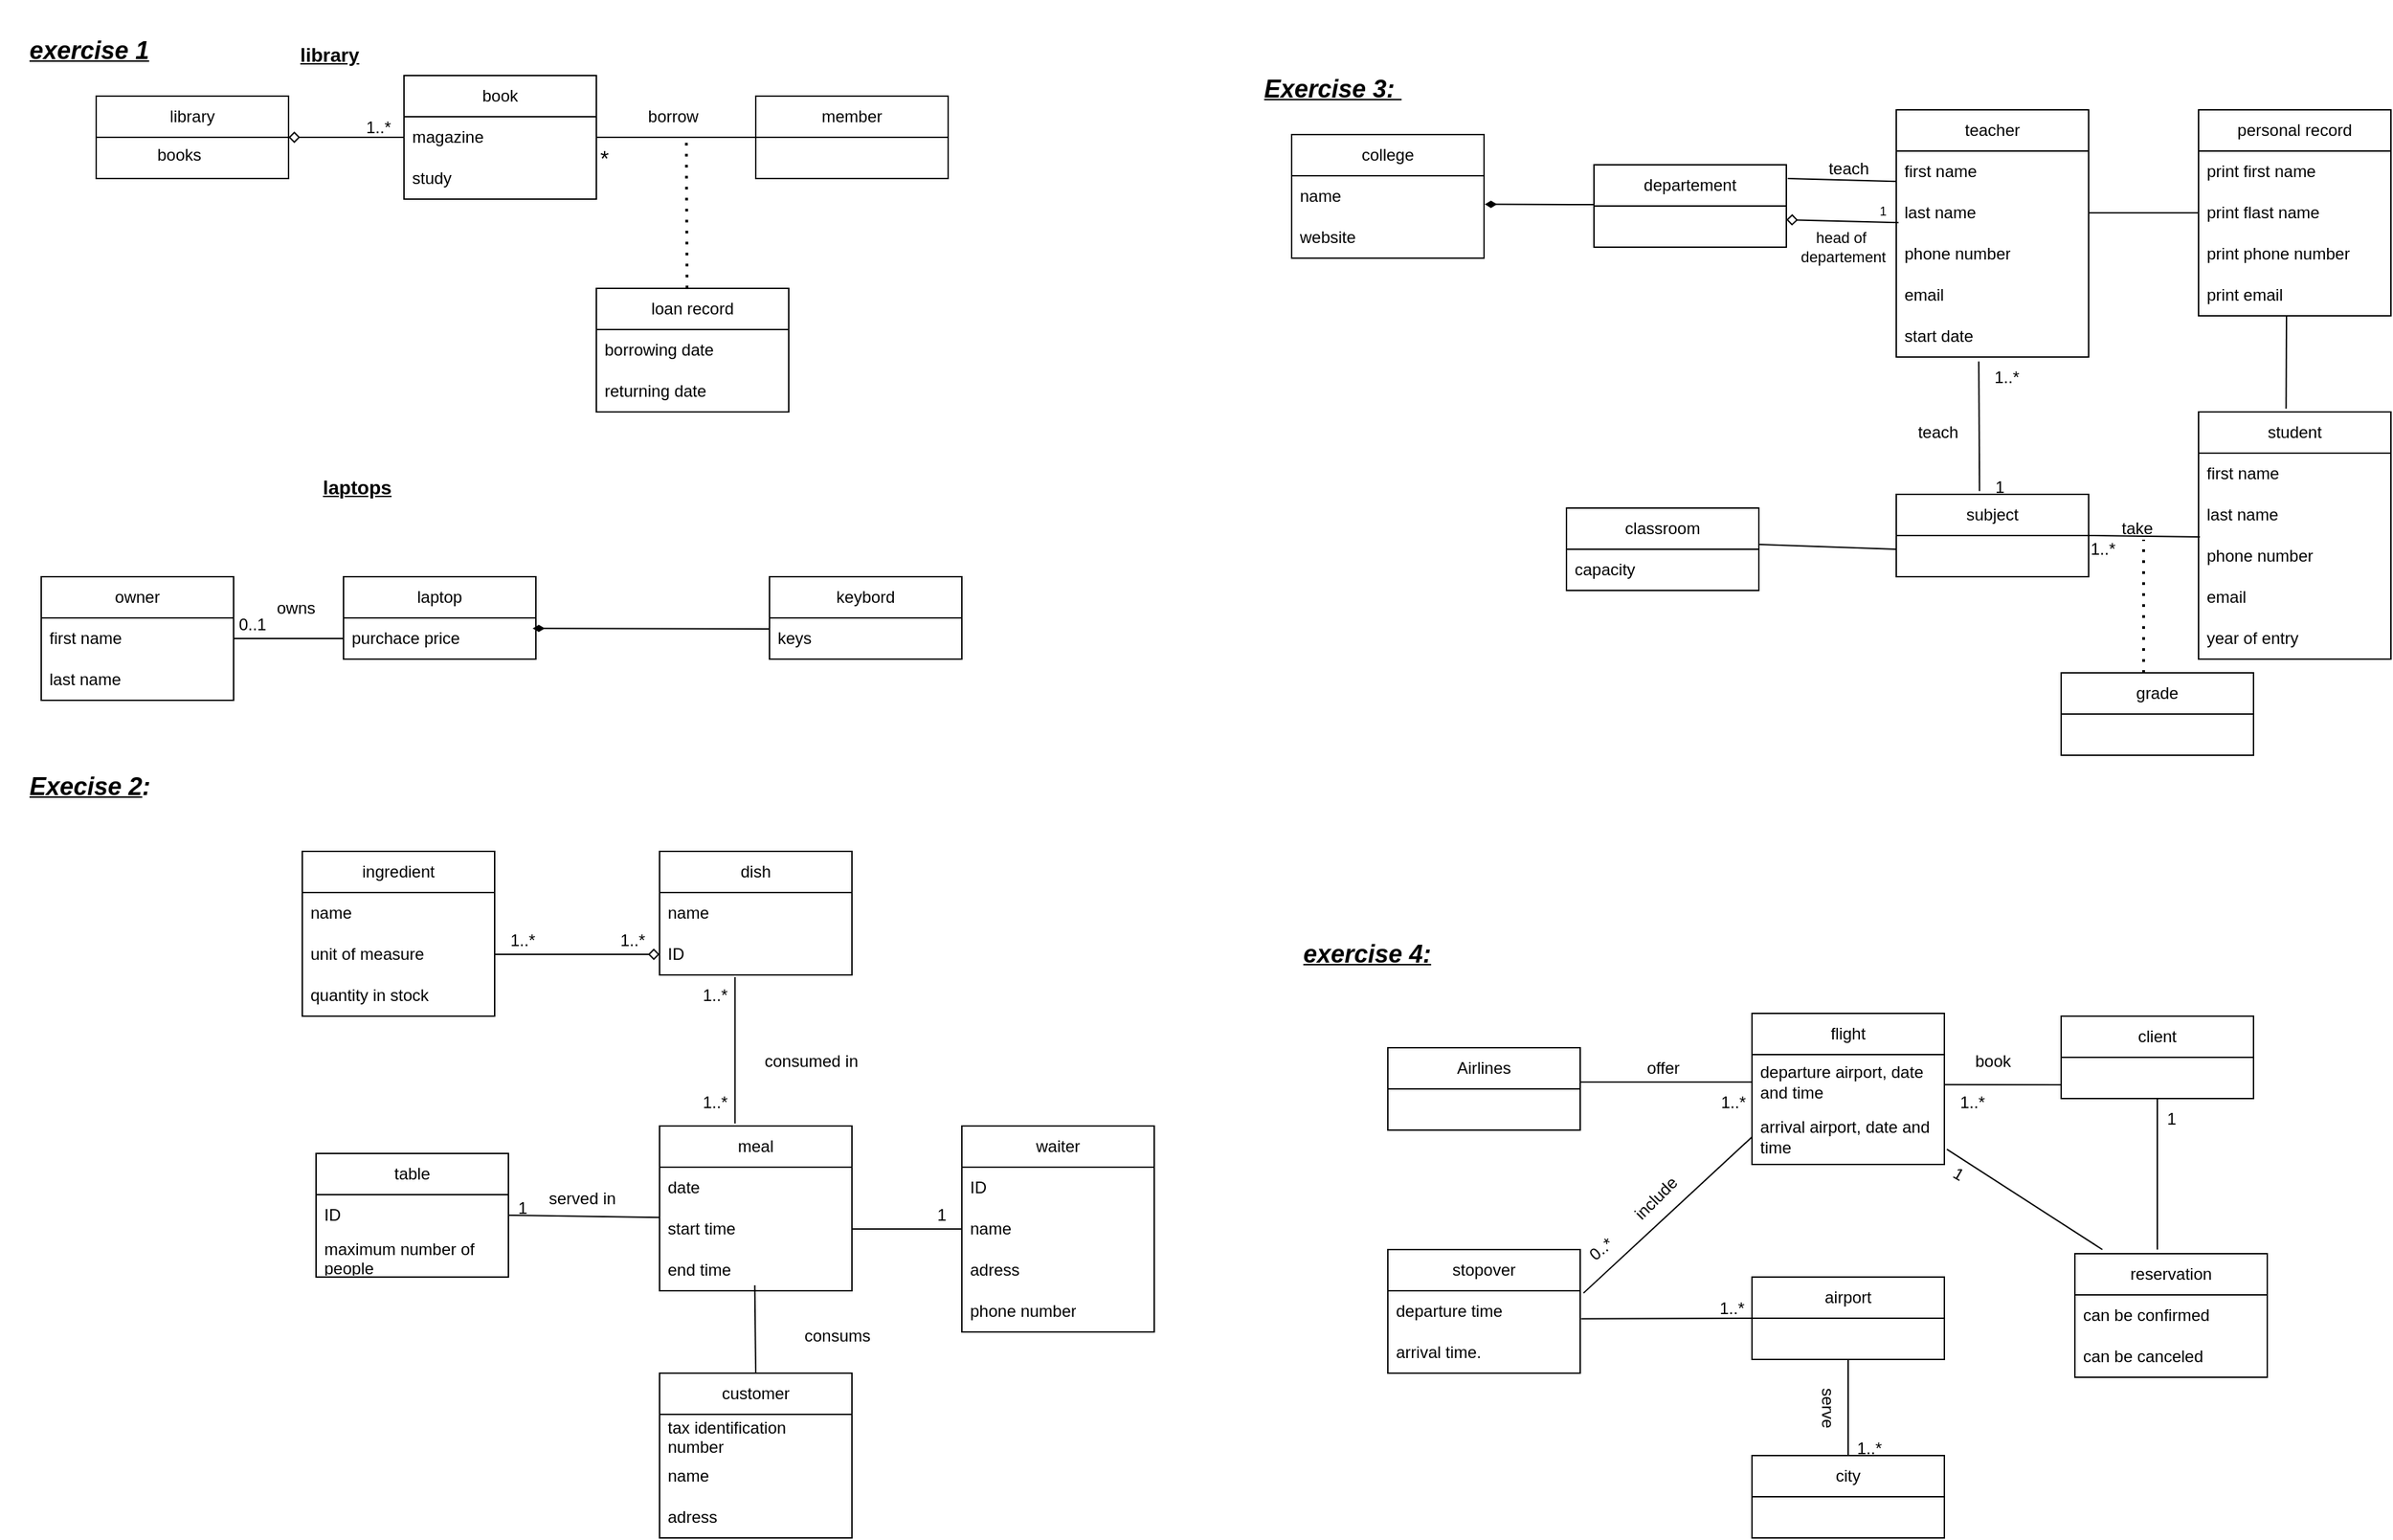 <mxfile version="28.1.2">
  <diagram name="Page-1" id="xf4Xl27W-g-GOYY_3urP">
    <mxGraphModel dx="3087" dy="2459" grid="1" gridSize="10" guides="1" tooltips="1" connect="1" arrows="1" fold="1" page="1" pageScale="1" pageWidth="827" pageHeight="1169" math="0" shadow="0">
      <root>
        <mxCell id="0" />
        <mxCell id="1" parent="0" />
        <mxCell id="_rVcD1gw7nrnVvytm9UZ-27" value="book" style="swimlane;fontStyle=0;childLayout=stackLayout;horizontal=1;startSize=30;horizontalStack=0;resizeParent=1;resizeParentMax=0;resizeLast=0;collapsible=1;marginBottom=0;whiteSpace=wrap;html=1;" vertex="1" parent="1">
          <mxGeometry x="274" y="35" width="140" height="90" as="geometry" />
        </mxCell>
        <mxCell id="_rVcD1gw7nrnVvytm9UZ-29" value="magazine&amp;nbsp;" style="text;strokeColor=none;fillColor=none;align=left;verticalAlign=middle;spacingLeft=4;spacingRight=4;overflow=hidden;points=[[0,0.5],[1,0.5]];portConstraint=eastwest;rotatable=0;whiteSpace=wrap;html=1;" vertex="1" parent="_rVcD1gw7nrnVvytm9UZ-27">
          <mxGeometry y="30" width="140" height="30" as="geometry" />
        </mxCell>
        <mxCell id="_rVcD1gw7nrnVvytm9UZ-30" value="study&amp;nbsp;" style="text;strokeColor=none;fillColor=none;align=left;verticalAlign=middle;spacingLeft=4;spacingRight=4;overflow=hidden;points=[[0,0.5],[1,0.5]];portConstraint=eastwest;rotatable=0;whiteSpace=wrap;html=1;" vertex="1" parent="_rVcD1gw7nrnVvytm9UZ-27">
          <mxGeometry y="60" width="140" height="30" as="geometry" />
        </mxCell>
        <mxCell id="_rVcD1gw7nrnVvytm9UZ-31" value="library" style="swimlane;fontStyle=0;childLayout=stackLayout;horizontal=1;startSize=30;horizontalStack=0;resizeParent=1;resizeParentMax=0;resizeLast=0;collapsible=1;marginBottom=0;whiteSpace=wrap;html=1;" vertex="1" parent="1">
          <mxGeometry x="50" y="50" width="140" height="60" as="geometry" />
        </mxCell>
        <mxCell id="_rVcD1gw7nrnVvytm9UZ-35" value="" style="endArrow=diamond;html=1;rounded=0;endFill=0;exitX=0;exitY=0.5;exitDx=0;exitDy=0;entryX=1;entryY=0.5;entryDx=0;entryDy=0;" edge="1" parent="1" source="_rVcD1gw7nrnVvytm9UZ-29" target="_rVcD1gw7nrnVvytm9UZ-31">
          <mxGeometry width="50" height="50" relative="1" as="geometry">
            <mxPoint x="190" y="280" as="sourcePoint" />
            <mxPoint x="240" y="230" as="targetPoint" />
          </mxGeometry>
        </mxCell>
        <mxCell id="_rVcD1gw7nrnVvytm9UZ-36" value="member" style="swimlane;fontStyle=0;childLayout=stackLayout;horizontal=1;startSize=30;horizontalStack=0;resizeParent=1;resizeParentMax=0;resizeLast=0;collapsible=1;marginBottom=0;whiteSpace=wrap;html=1;" vertex="1" parent="1">
          <mxGeometry x="530" y="50" width="140" height="60" as="geometry" />
        </mxCell>
        <mxCell id="_rVcD1gw7nrnVvytm9UZ-40" value="" style="endArrow=none;html=1;rounded=0;exitX=1;exitY=0.5;exitDx=0;exitDy=0;entryX=0;entryY=0.5;entryDx=0;entryDy=0;" edge="1" parent="1" source="_rVcD1gw7nrnVvytm9UZ-29" target="_rVcD1gw7nrnVvytm9UZ-36">
          <mxGeometry width="50" height="50" relative="1" as="geometry">
            <mxPoint x="540" y="280" as="sourcePoint" />
            <mxPoint x="590" y="230" as="targetPoint" />
          </mxGeometry>
        </mxCell>
        <mxCell id="_rVcD1gw7nrnVvytm9UZ-41" value="&lt;font style=&quot;font-size: 16px;&quot;&gt;*&lt;/font&gt;" style="text;html=1;align=center;verticalAlign=middle;whiteSpace=wrap;rounded=0;" vertex="1" parent="1">
          <mxGeometry x="390" y="80" width="60" height="30" as="geometry" />
        </mxCell>
        <mxCell id="_rVcD1gw7nrnVvytm9UZ-45" value="borrow" style="text;html=1;align=center;verticalAlign=middle;whiteSpace=wrap;rounded=0;" vertex="1" parent="1">
          <mxGeometry x="440" y="50" width="60" height="30" as="geometry" />
        </mxCell>
        <mxCell id="_rVcD1gw7nrnVvytm9UZ-46" value="books" style="text;html=1;align=center;verticalAlign=middle;resizable=0;points=[];autosize=1;strokeColor=none;fillColor=none;" vertex="1" parent="1">
          <mxGeometry x="80" y="78" width="60" height="30" as="geometry" />
        </mxCell>
        <mxCell id="_rVcD1gw7nrnVvytm9UZ-47" value="" style="endArrow=none;dashed=1;html=1;dashPattern=1 3;strokeWidth=2;rounded=0;entryX=0.658;entryY=0.981;entryDx=0;entryDy=0;entryPerimeter=0;" edge="1" parent="1" target="_rVcD1gw7nrnVvytm9UZ-45">
          <mxGeometry width="50" height="50" relative="1" as="geometry">
            <mxPoint x="480" y="190" as="sourcePoint" />
            <mxPoint x="480" y="90" as="targetPoint" />
          </mxGeometry>
        </mxCell>
        <mxCell id="_rVcD1gw7nrnVvytm9UZ-56" value="loan record" style="swimlane;fontStyle=0;childLayout=stackLayout;horizontal=1;startSize=30;horizontalStack=0;resizeParent=1;resizeParentMax=0;resizeLast=0;collapsible=1;marginBottom=0;whiteSpace=wrap;html=1;" vertex="1" parent="1">
          <mxGeometry x="414" y="190" width="140" height="90" as="geometry" />
        </mxCell>
        <mxCell id="_rVcD1gw7nrnVvytm9UZ-57" value="borrowing date" style="text;strokeColor=none;fillColor=none;align=left;verticalAlign=middle;spacingLeft=4;spacingRight=4;overflow=hidden;points=[[0,0.5],[1,0.5]];portConstraint=eastwest;rotatable=0;whiteSpace=wrap;html=1;" vertex="1" parent="_rVcD1gw7nrnVvytm9UZ-56">
          <mxGeometry y="30" width="140" height="30" as="geometry" />
        </mxCell>
        <mxCell id="_rVcD1gw7nrnVvytm9UZ-58" value="returning date" style="text;strokeColor=none;fillColor=none;align=left;verticalAlign=middle;spacingLeft=4;spacingRight=4;overflow=hidden;points=[[0,0.5],[1,0.5]];portConstraint=eastwest;rotatable=0;whiteSpace=wrap;html=1;" vertex="1" parent="_rVcD1gw7nrnVvytm9UZ-56">
          <mxGeometry y="60" width="140" height="30" as="geometry" />
        </mxCell>
        <mxCell id="_rVcD1gw7nrnVvytm9UZ-60" value="&lt;h1&gt;&lt;font style=&quot;font-size: 18px;&quot;&gt;&lt;u style=&quot;&quot;&gt;&lt;i style=&quot;&quot;&gt;exercise 1&lt;/i&gt;&lt;/u&gt;&lt;/font&gt;&lt;/h1&gt;" style="text;html=1;align=center;verticalAlign=middle;whiteSpace=wrap;rounded=0;" vertex="1" parent="1">
          <mxGeometry x="-20" y="-20" width="130" height="70" as="geometry" />
        </mxCell>
        <mxCell id="_rVcD1gw7nrnVvytm9UZ-61" value="&lt;h3&gt;&lt;u&gt;library&lt;/u&gt;&lt;/h3&gt;" style="text;html=1;align=center;verticalAlign=middle;whiteSpace=wrap;rounded=0;" vertex="1" parent="1">
          <mxGeometry x="190" y="5" width="60" height="30" as="geometry" />
        </mxCell>
        <mxCell id="_rVcD1gw7nrnVvytm9UZ-62" value="&lt;h3&gt;&lt;u&gt;laptops&lt;/u&gt;&lt;/h3&gt;" style="text;html=1;align=center;verticalAlign=middle;whiteSpace=wrap;rounded=0;" vertex="1" parent="1">
          <mxGeometry x="210" y="320" width="60" height="30" as="geometry" />
        </mxCell>
        <mxCell id="_rVcD1gw7nrnVvytm9UZ-63" value="laptop" style="swimlane;fontStyle=0;childLayout=stackLayout;horizontal=1;startSize=30;horizontalStack=0;resizeParent=1;resizeParentMax=0;resizeLast=0;collapsible=1;marginBottom=0;whiteSpace=wrap;html=1;" vertex="1" parent="1">
          <mxGeometry x="230" y="400" width="140" height="60" as="geometry" />
        </mxCell>
        <mxCell id="_rVcD1gw7nrnVvytm9UZ-64" value="purchace price" style="text;strokeColor=none;fillColor=none;align=left;verticalAlign=middle;spacingLeft=4;spacingRight=4;overflow=hidden;points=[[0,0.5],[1,0.5]];portConstraint=eastwest;rotatable=0;whiteSpace=wrap;html=1;" vertex="1" parent="_rVcD1gw7nrnVvytm9UZ-63">
          <mxGeometry y="30" width="140" height="30" as="geometry" />
        </mxCell>
        <mxCell id="_rVcD1gw7nrnVvytm9UZ-68" value="keybord" style="swimlane;fontStyle=0;childLayout=stackLayout;horizontal=1;startSize=30;horizontalStack=0;resizeParent=1;resizeParentMax=0;resizeLast=0;collapsible=1;marginBottom=0;whiteSpace=wrap;html=1;" vertex="1" parent="1">
          <mxGeometry x="540" y="400" width="140" height="60" as="geometry" />
        </mxCell>
        <mxCell id="_rVcD1gw7nrnVvytm9UZ-71" value="keys" style="text;strokeColor=none;fillColor=none;align=left;verticalAlign=middle;spacingLeft=4;spacingRight=4;overflow=hidden;points=[[0,0.5],[1,0.5]];portConstraint=eastwest;rotatable=0;whiteSpace=wrap;html=1;" vertex="1" parent="_rVcD1gw7nrnVvytm9UZ-68">
          <mxGeometry y="30" width="140" height="30" as="geometry" />
        </mxCell>
        <mxCell id="_rVcD1gw7nrnVvytm9UZ-72" value="" style="endArrow=diamondThin;html=1;rounded=0;entryX=0.983;entryY=0.254;entryDx=0;entryDy=0;entryPerimeter=0;endFill=1;" edge="1" parent="1" target="_rVcD1gw7nrnVvytm9UZ-64">
          <mxGeometry width="50" height="50" relative="1" as="geometry">
            <mxPoint x="540" y="438" as="sourcePoint" />
            <mxPoint x="260" y="240" as="targetPoint" />
          </mxGeometry>
        </mxCell>
        <mxCell id="_rVcD1gw7nrnVvytm9UZ-73" value="owner" style="swimlane;fontStyle=0;childLayout=stackLayout;horizontal=1;startSize=30;horizontalStack=0;resizeParent=1;resizeParentMax=0;resizeLast=0;collapsible=1;marginBottom=0;whiteSpace=wrap;html=1;" vertex="1" parent="1">
          <mxGeometry x="10" y="400" width="140" height="90" as="geometry" />
        </mxCell>
        <mxCell id="_rVcD1gw7nrnVvytm9UZ-74" value="first name" style="text;strokeColor=none;fillColor=none;align=left;verticalAlign=middle;spacingLeft=4;spacingRight=4;overflow=hidden;points=[[0,0.5],[1,0.5]];portConstraint=eastwest;rotatable=0;whiteSpace=wrap;html=1;" vertex="1" parent="_rVcD1gw7nrnVvytm9UZ-73">
          <mxGeometry y="30" width="140" height="30" as="geometry" />
        </mxCell>
        <mxCell id="_rVcD1gw7nrnVvytm9UZ-76" value="last name" style="text;strokeColor=none;fillColor=none;align=left;verticalAlign=middle;spacingLeft=4;spacingRight=4;overflow=hidden;points=[[0,0.5],[1,0.5]];portConstraint=eastwest;rotatable=0;whiteSpace=wrap;html=1;" vertex="1" parent="_rVcD1gw7nrnVvytm9UZ-73">
          <mxGeometry y="60" width="140" height="30" as="geometry" />
        </mxCell>
        <mxCell id="_rVcD1gw7nrnVvytm9UZ-77" value="" style="endArrow=none;html=1;rounded=0;exitX=1;exitY=0.5;exitDx=0;exitDy=0;" edge="1" parent="1" source="_rVcD1gw7nrnVvytm9UZ-74" target="_rVcD1gw7nrnVvytm9UZ-64">
          <mxGeometry width="50" height="50" relative="1" as="geometry">
            <mxPoint x="170" y="490" as="sourcePoint" />
            <mxPoint x="220" y="440" as="targetPoint" />
          </mxGeometry>
        </mxCell>
        <mxCell id="_rVcD1gw7nrnVvytm9UZ-78" value="owns" style="text;html=1;align=center;verticalAlign=middle;resizable=0;points=[];autosize=1;strokeColor=none;fillColor=none;" vertex="1" parent="1">
          <mxGeometry x="170" y="408" width="50" height="30" as="geometry" />
        </mxCell>
        <mxCell id="_rVcD1gw7nrnVvytm9UZ-79" value="&amp;nbsp; 0..1" style="text;html=1;align=center;verticalAlign=middle;resizable=0;points=[];autosize=1;strokeColor=none;fillColor=none;" vertex="1" parent="1">
          <mxGeometry x="135" y="420" width="50" height="30" as="geometry" />
        </mxCell>
        <mxCell id="_rVcD1gw7nrnVvytm9UZ-81" value="&lt;h2&gt;&lt;i&gt;&lt;u&gt;Execise 2&lt;/u&gt;:&lt;/i&gt;&lt;/h2&gt;" style="text;html=1;align=center;verticalAlign=middle;resizable=0;points=[];autosize=1;strokeColor=none;fillColor=none;" vertex="1" parent="1">
          <mxGeometry x="-10" y="523" width="110" height="60" as="geometry" />
        </mxCell>
        <mxCell id="_rVcD1gw7nrnVvytm9UZ-82" value="ingredient" style="swimlane;fontStyle=0;childLayout=stackLayout;horizontal=1;startSize=30;horizontalStack=0;resizeParent=1;resizeParentMax=0;resizeLast=0;collapsible=1;marginBottom=0;whiteSpace=wrap;html=1;" vertex="1" parent="1">
          <mxGeometry x="200" y="600" width="140" height="120" as="geometry" />
        </mxCell>
        <mxCell id="_rVcD1gw7nrnVvytm9UZ-83" value="name" style="text;strokeColor=none;fillColor=none;align=left;verticalAlign=middle;spacingLeft=4;spacingRight=4;overflow=hidden;points=[[0,0.5],[1,0.5]];portConstraint=eastwest;rotatable=0;whiteSpace=wrap;html=1;" vertex="1" parent="_rVcD1gw7nrnVvytm9UZ-82">
          <mxGeometry y="30" width="140" height="30" as="geometry" />
        </mxCell>
        <mxCell id="_rVcD1gw7nrnVvytm9UZ-84" value="unit of measure" style="text;strokeColor=none;fillColor=none;align=left;verticalAlign=middle;spacingLeft=4;spacingRight=4;overflow=hidden;points=[[0,0.5],[1,0.5]];portConstraint=eastwest;rotatable=0;whiteSpace=wrap;html=1;" vertex="1" parent="_rVcD1gw7nrnVvytm9UZ-82">
          <mxGeometry y="60" width="140" height="30" as="geometry" />
        </mxCell>
        <mxCell id="_rVcD1gw7nrnVvytm9UZ-85" value="quantity in stock" style="text;strokeColor=none;fillColor=none;align=left;verticalAlign=middle;spacingLeft=4;spacingRight=4;overflow=hidden;points=[[0,0.5],[1,0.5]];portConstraint=eastwest;rotatable=0;whiteSpace=wrap;html=1;" vertex="1" parent="_rVcD1gw7nrnVvytm9UZ-82">
          <mxGeometry y="90" width="140" height="30" as="geometry" />
        </mxCell>
        <mxCell id="_rVcD1gw7nrnVvytm9UZ-86" value="dish" style="swimlane;fontStyle=0;childLayout=stackLayout;horizontal=1;startSize=30;horizontalStack=0;resizeParent=1;resizeParentMax=0;resizeLast=0;collapsible=1;marginBottom=0;whiteSpace=wrap;html=1;" vertex="1" parent="1">
          <mxGeometry x="460" y="600" width="140" height="90" as="geometry" />
        </mxCell>
        <mxCell id="_rVcD1gw7nrnVvytm9UZ-87" value="name" style="text;strokeColor=none;fillColor=none;align=left;verticalAlign=middle;spacingLeft=4;spacingRight=4;overflow=hidden;points=[[0,0.5],[1,0.5]];portConstraint=eastwest;rotatable=0;whiteSpace=wrap;html=1;" vertex="1" parent="_rVcD1gw7nrnVvytm9UZ-86">
          <mxGeometry y="30" width="140" height="30" as="geometry" />
        </mxCell>
        <mxCell id="_rVcD1gw7nrnVvytm9UZ-88" value="ID" style="text;strokeColor=none;fillColor=none;align=left;verticalAlign=middle;spacingLeft=4;spacingRight=4;overflow=hidden;points=[[0,0.5],[1,0.5]];portConstraint=eastwest;rotatable=0;whiteSpace=wrap;html=1;" vertex="1" parent="_rVcD1gw7nrnVvytm9UZ-86">
          <mxGeometry y="60" width="140" height="30" as="geometry" />
        </mxCell>
        <mxCell id="_rVcD1gw7nrnVvytm9UZ-91" value="" style="endArrow=diamond;html=1;rounded=0;exitX=1;exitY=0.5;exitDx=0;exitDy=0;entryX=0;entryY=0.5;entryDx=0;entryDy=0;endFill=0;" edge="1" parent="1" source="_rVcD1gw7nrnVvytm9UZ-84" target="_rVcD1gw7nrnVvytm9UZ-88">
          <mxGeometry width="50" height="50" relative="1" as="geometry">
            <mxPoint x="460" y="760" as="sourcePoint" />
            <mxPoint x="510" y="710" as="targetPoint" />
          </mxGeometry>
        </mxCell>
        <mxCell id="_rVcD1gw7nrnVvytm9UZ-93" value="1..*" style="text;html=1;align=center;verticalAlign=middle;resizable=0;points=[];autosize=1;strokeColor=none;fillColor=none;" vertex="1" parent="1">
          <mxGeometry x="340" y="650" width="40" height="30" as="geometry" />
        </mxCell>
        <mxCell id="_rVcD1gw7nrnVvytm9UZ-94" value="1..*" style="text;html=1;align=center;verticalAlign=middle;resizable=0;points=[];autosize=1;strokeColor=none;fillColor=none;" vertex="1" parent="1">
          <mxGeometry x="420" y="650" width="40" height="30" as="geometry" />
        </mxCell>
        <mxCell id="_rVcD1gw7nrnVvytm9UZ-98" value="table" style="swimlane;fontStyle=0;childLayout=stackLayout;horizontal=1;startSize=30;horizontalStack=0;resizeParent=1;resizeParentMax=0;resizeLast=0;collapsible=1;marginBottom=0;whiteSpace=wrap;html=1;" vertex="1" parent="1">
          <mxGeometry x="210" y="820" width="140" height="90" as="geometry" />
        </mxCell>
        <mxCell id="_rVcD1gw7nrnVvytm9UZ-99" value="ID" style="text;strokeColor=none;fillColor=none;align=left;verticalAlign=middle;spacingLeft=4;spacingRight=4;overflow=hidden;points=[[0,0.5],[1,0.5]];portConstraint=eastwest;rotatable=0;whiteSpace=wrap;html=1;" vertex="1" parent="_rVcD1gw7nrnVvytm9UZ-98">
          <mxGeometry y="30" width="140" height="30" as="geometry" />
        </mxCell>
        <mxCell id="_rVcD1gw7nrnVvytm9UZ-100" value="maximum number of people" style="text;strokeColor=none;fillColor=none;align=left;verticalAlign=middle;spacingLeft=4;spacingRight=4;overflow=hidden;points=[[0,0.5],[1,0.5]];portConstraint=eastwest;rotatable=0;whiteSpace=wrap;html=1;" vertex="1" parent="_rVcD1gw7nrnVvytm9UZ-98">
          <mxGeometry y="60" width="140" height="30" as="geometry" />
        </mxCell>
        <mxCell id="_rVcD1gw7nrnVvytm9UZ-102" value="meal" style="swimlane;fontStyle=0;childLayout=stackLayout;horizontal=1;startSize=30;horizontalStack=0;resizeParent=1;resizeParentMax=0;resizeLast=0;collapsible=1;marginBottom=0;whiteSpace=wrap;html=1;" vertex="1" parent="1">
          <mxGeometry x="460" y="800" width="140" height="120" as="geometry" />
        </mxCell>
        <mxCell id="_rVcD1gw7nrnVvytm9UZ-103" value="date" style="text;strokeColor=none;fillColor=none;align=left;verticalAlign=middle;spacingLeft=4;spacingRight=4;overflow=hidden;points=[[0,0.5],[1,0.5]];portConstraint=eastwest;rotatable=0;whiteSpace=wrap;html=1;" vertex="1" parent="_rVcD1gw7nrnVvytm9UZ-102">
          <mxGeometry y="30" width="140" height="30" as="geometry" />
        </mxCell>
        <mxCell id="_rVcD1gw7nrnVvytm9UZ-104" value="start time" style="text;strokeColor=none;fillColor=none;align=left;verticalAlign=middle;spacingLeft=4;spacingRight=4;overflow=hidden;points=[[0,0.5],[1,0.5]];portConstraint=eastwest;rotatable=0;whiteSpace=wrap;html=1;" vertex="1" parent="_rVcD1gw7nrnVvytm9UZ-102">
          <mxGeometry y="60" width="140" height="30" as="geometry" />
        </mxCell>
        <mxCell id="_rVcD1gw7nrnVvytm9UZ-105" value="end time" style="text;strokeColor=none;fillColor=none;align=left;verticalAlign=middle;spacingLeft=4;spacingRight=4;overflow=hidden;points=[[0,0.5],[1,0.5]];portConstraint=eastwest;rotatable=0;whiteSpace=wrap;html=1;" vertex="1" parent="_rVcD1gw7nrnVvytm9UZ-102">
          <mxGeometry y="90" width="140" height="30" as="geometry" />
        </mxCell>
        <mxCell id="_rVcD1gw7nrnVvytm9UZ-106" value="" style="endArrow=none;html=1;rounded=0;entryX=0.392;entryY=1.052;entryDx=0;entryDy=0;entryPerimeter=0;exitX=0.392;exitY=-0.015;exitDx=0;exitDy=0;exitPerimeter=0;" edge="1" parent="1" source="_rVcD1gw7nrnVvytm9UZ-102" target="_rVcD1gw7nrnVvytm9UZ-88">
          <mxGeometry width="50" height="50" relative="1" as="geometry">
            <mxPoint x="380" y="630" as="sourcePoint" />
            <mxPoint x="430" y="580" as="targetPoint" />
          </mxGeometry>
        </mxCell>
        <mxCell id="_rVcD1gw7nrnVvytm9UZ-107" value="consumed in" style="text;html=1;align=center;verticalAlign=middle;resizable=0;points=[];autosize=1;strokeColor=none;fillColor=none;" vertex="1" parent="1">
          <mxGeometry x="525" y="738" width="90" height="30" as="geometry" />
        </mxCell>
        <mxCell id="_rVcD1gw7nrnVvytm9UZ-108" value="1..*" style="text;html=1;align=center;verticalAlign=middle;resizable=0;points=[];autosize=1;strokeColor=none;fillColor=none;" vertex="1" parent="1">
          <mxGeometry x="480" y="768" width="40" height="30" as="geometry" />
        </mxCell>
        <mxCell id="_rVcD1gw7nrnVvytm9UZ-109" value="1..*" style="text;html=1;align=center;verticalAlign=middle;resizable=0;points=[];autosize=1;strokeColor=none;fillColor=none;" vertex="1" parent="1">
          <mxGeometry x="480" y="690" width="40" height="30" as="geometry" />
        </mxCell>
        <mxCell id="_rVcD1gw7nrnVvytm9UZ-110" value="waiter" style="swimlane;fontStyle=0;childLayout=stackLayout;horizontal=1;startSize=30;horizontalStack=0;resizeParent=1;resizeParentMax=0;resizeLast=0;collapsible=1;marginBottom=0;whiteSpace=wrap;html=1;" vertex="1" parent="1">
          <mxGeometry x="680" y="800" width="140" height="150" as="geometry" />
        </mxCell>
        <mxCell id="_rVcD1gw7nrnVvytm9UZ-111" value="ID" style="text;strokeColor=none;fillColor=none;align=left;verticalAlign=middle;spacingLeft=4;spacingRight=4;overflow=hidden;points=[[0,0.5],[1,0.5]];portConstraint=eastwest;rotatable=0;whiteSpace=wrap;html=1;" vertex="1" parent="_rVcD1gw7nrnVvytm9UZ-110">
          <mxGeometry y="30" width="140" height="30" as="geometry" />
        </mxCell>
        <mxCell id="_rVcD1gw7nrnVvytm9UZ-112" value="name" style="text;strokeColor=none;fillColor=none;align=left;verticalAlign=middle;spacingLeft=4;spacingRight=4;overflow=hidden;points=[[0,0.5],[1,0.5]];portConstraint=eastwest;rotatable=0;whiteSpace=wrap;html=1;" vertex="1" parent="_rVcD1gw7nrnVvytm9UZ-110">
          <mxGeometry y="60" width="140" height="30" as="geometry" />
        </mxCell>
        <mxCell id="_rVcD1gw7nrnVvytm9UZ-113" value="adress" style="text;strokeColor=none;fillColor=none;align=left;verticalAlign=middle;spacingLeft=4;spacingRight=4;overflow=hidden;points=[[0,0.5],[1,0.5]];portConstraint=eastwest;rotatable=0;whiteSpace=wrap;html=1;" vertex="1" parent="_rVcD1gw7nrnVvytm9UZ-110">
          <mxGeometry y="90" width="140" height="30" as="geometry" />
        </mxCell>
        <mxCell id="_rVcD1gw7nrnVvytm9UZ-114" value="phone number" style="text;strokeColor=none;fillColor=none;align=left;verticalAlign=middle;spacingLeft=4;spacingRight=4;overflow=hidden;points=[[0,0.5],[1,0.5]];portConstraint=eastwest;rotatable=0;whiteSpace=wrap;html=1;" vertex="1" parent="_rVcD1gw7nrnVvytm9UZ-110">
          <mxGeometry y="120" width="140" height="30" as="geometry" />
        </mxCell>
        <mxCell id="_rVcD1gw7nrnVvytm9UZ-117" value="" style="endArrow=none;html=1;rounded=0;endFill=0;exitX=0;exitY=0.5;exitDx=0;exitDy=0;entryX=1;entryY=0.5;entryDx=0;entryDy=0;" edge="1" parent="1" source="_rVcD1gw7nrnVvytm9UZ-112" target="_rVcD1gw7nrnVvytm9UZ-104">
          <mxGeometry width="50" height="50" relative="1" as="geometry">
            <mxPoint x="720" y="864.17" as="sourcePoint" />
            <mxPoint x="636" y="864.17" as="targetPoint" />
            <Array as="points" />
          </mxGeometry>
        </mxCell>
        <mxCell id="_rVcD1gw7nrnVvytm9UZ-118" value="customer" style="swimlane;fontStyle=0;childLayout=stackLayout;horizontal=1;startSize=30;horizontalStack=0;resizeParent=1;resizeParentMax=0;resizeLast=0;collapsible=1;marginBottom=0;whiteSpace=wrap;html=1;" vertex="1" parent="1">
          <mxGeometry x="460" y="980" width="140" height="120" as="geometry" />
        </mxCell>
        <mxCell id="_rVcD1gw7nrnVvytm9UZ-119" value="tax identification number" style="text;strokeColor=none;fillColor=none;align=left;verticalAlign=middle;spacingLeft=4;spacingRight=4;overflow=hidden;points=[[0,0.5],[1,0.5]];portConstraint=eastwest;rotatable=0;whiteSpace=wrap;html=1;" vertex="1" parent="_rVcD1gw7nrnVvytm9UZ-118">
          <mxGeometry y="30" width="140" height="30" as="geometry" />
        </mxCell>
        <mxCell id="_rVcD1gw7nrnVvytm9UZ-120" value="name" style="text;strokeColor=none;fillColor=none;align=left;verticalAlign=middle;spacingLeft=4;spacingRight=4;overflow=hidden;points=[[0,0.5],[1,0.5]];portConstraint=eastwest;rotatable=0;whiteSpace=wrap;html=1;" vertex="1" parent="_rVcD1gw7nrnVvytm9UZ-118">
          <mxGeometry y="60" width="140" height="30" as="geometry" />
        </mxCell>
        <mxCell id="_rVcD1gw7nrnVvytm9UZ-121" value="adress" style="text;strokeColor=none;fillColor=none;align=left;verticalAlign=middle;spacingLeft=4;spacingRight=4;overflow=hidden;points=[[0,0.5],[1,0.5]];portConstraint=eastwest;rotatable=0;whiteSpace=wrap;html=1;" vertex="1" parent="_rVcD1gw7nrnVvytm9UZ-118">
          <mxGeometry y="90" width="140" height="30" as="geometry" />
        </mxCell>
        <mxCell id="_rVcD1gw7nrnVvytm9UZ-122" value="" style="endArrow=none;html=1;rounded=0;exitX=0.495;exitY=0.867;exitDx=0;exitDy=0;exitPerimeter=0;entryX=0.5;entryY=0;entryDx=0;entryDy=0;" edge="1" parent="1" source="_rVcD1gw7nrnVvytm9UZ-105" target="_rVcD1gw7nrnVvytm9UZ-118">
          <mxGeometry width="50" height="50" relative="1" as="geometry">
            <mxPoint x="538" y="918" as="sourcePoint" />
            <mxPoint x="540" y="970" as="targetPoint" />
          </mxGeometry>
        </mxCell>
        <mxCell id="_rVcD1gw7nrnVvytm9UZ-123" value="consums" style="text;html=1;align=center;verticalAlign=middle;resizable=0;points=[];autosize=1;strokeColor=none;fillColor=none;" vertex="1" parent="1">
          <mxGeometry x="554" y="938" width="70" height="30" as="geometry" />
        </mxCell>
        <mxCell id="_rVcD1gw7nrnVvytm9UZ-125" value="&lt;h2&gt;&lt;u&gt;&lt;i&gt;Exercise 3:&amp;nbsp;&lt;/i&gt;&lt;/u&gt;&lt;/h2&gt;" style="text;html=1;align=center;verticalAlign=middle;whiteSpace=wrap;rounded=0;" vertex="1" parent="1">
          <mxGeometry x="890" y="30" width="120" height="30" as="geometry" />
        </mxCell>
        <mxCell id="_rVcD1gw7nrnVvytm9UZ-126" value="" style="endArrow=none;html=1;rounded=0;exitX=1;exitY=0.5;exitDx=0;exitDy=0;entryX=0.003;entryY=1.219;entryDx=0;entryDy=0;entryPerimeter=0;" edge="1" parent="1" source="_rVcD1gw7nrnVvytm9UZ-99" target="_rVcD1gw7nrnVvytm9UZ-103">
          <mxGeometry width="50" height="50" relative="1" as="geometry">
            <mxPoint x="380" y="810" as="sourcePoint" />
            <mxPoint x="430" y="760" as="targetPoint" />
          </mxGeometry>
        </mxCell>
        <mxCell id="_rVcD1gw7nrnVvytm9UZ-127" value="served in&amp;nbsp;" style="text;html=1;align=center;verticalAlign=middle;resizable=0;points=[];autosize=1;strokeColor=none;fillColor=none;" vertex="1" parent="1">
          <mxGeometry x="365" y="838" width="80" height="30" as="geometry" />
        </mxCell>
        <mxCell id="_rVcD1gw7nrnVvytm9UZ-128" value="1" style="text;html=1;align=center;verticalAlign=middle;resizable=0;points=[];autosize=1;strokeColor=none;fillColor=none;" vertex="1" parent="1">
          <mxGeometry x="650" y="850" width="30" height="30" as="geometry" />
        </mxCell>
        <mxCell id="_rVcD1gw7nrnVvytm9UZ-130" value="1" style="text;html=1;align=center;verticalAlign=middle;resizable=0;points=[];autosize=1;strokeColor=none;fillColor=none;" vertex="1" parent="1">
          <mxGeometry x="345" y="845" width="30" height="30" as="geometry" />
        </mxCell>
        <mxCell id="_rVcD1gw7nrnVvytm9UZ-134" value="college" style="swimlane;fontStyle=0;childLayout=stackLayout;horizontal=1;startSize=30;horizontalStack=0;resizeParent=1;resizeParentMax=0;resizeLast=0;collapsible=1;marginBottom=0;whiteSpace=wrap;html=1;" vertex="1" parent="1">
          <mxGeometry x="920" y="78" width="140" height="90" as="geometry" />
        </mxCell>
        <mxCell id="_rVcD1gw7nrnVvytm9UZ-135" value="name" style="text;strokeColor=none;fillColor=none;align=left;verticalAlign=middle;spacingLeft=4;spacingRight=4;overflow=hidden;points=[[0,0.5],[1,0.5]];portConstraint=eastwest;rotatable=0;whiteSpace=wrap;html=1;" vertex="1" parent="_rVcD1gw7nrnVvytm9UZ-134">
          <mxGeometry y="30" width="140" height="30" as="geometry" />
        </mxCell>
        <mxCell id="_rVcD1gw7nrnVvytm9UZ-136" value="website" style="text;strokeColor=none;fillColor=none;align=left;verticalAlign=middle;spacingLeft=4;spacingRight=4;overflow=hidden;points=[[0,0.5],[1,0.5]];portConstraint=eastwest;rotatable=0;whiteSpace=wrap;html=1;" vertex="1" parent="_rVcD1gw7nrnVvytm9UZ-134">
          <mxGeometry y="60" width="140" height="30" as="geometry" />
        </mxCell>
        <mxCell id="_rVcD1gw7nrnVvytm9UZ-139" value="departement" style="swimlane;fontStyle=0;childLayout=stackLayout;horizontal=1;startSize=30;horizontalStack=0;resizeParent=1;resizeParentMax=0;resizeLast=0;collapsible=1;marginBottom=0;whiteSpace=wrap;html=1;" vertex="1" parent="1">
          <mxGeometry x="1140" y="100.0" width="140" height="60" as="geometry" />
        </mxCell>
        <mxCell id="_rVcD1gw7nrnVvytm9UZ-144" value="" style="endArrow=diamondThin;html=1;rounded=0;entryX=1.004;entryY=0.693;entryDx=0;entryDy=0;entryPerimeter=0;endFill=1;" edge="1" parent="1" target="_rVcD1gw7nrnVvytm9UZ-135">
          <mxGeometry width="50" height="50" relative="1" as="geometry">
            <mxPoint x="1140" y="129" as="sourcePoint" />
            <mxPoint x="1180" y="150" as="targetPoint" />
          </mxGeometry>
        </mxCell>
        <mxCell id="_rVcD1gw7nrnVvytm9UZ-145" value="teacher" style="swimlane;fontStyle=0;childLayout=stackLayout;horizontal=1;startSize=30;horizontalStack=0;resizeParent=1;resizeParentMax=0;resizeLast=0;collapsible=1;marginBottom=0;whiteSpace=wrap;html=1;" vertex="1" parent="1">
          <mxGeometry x="1360" y="60" width="140" height="180" as="geometry" />
        </mxCell>
        <mxCell id="_rVcD1gw7nrnVvytm9UZ-146" value="first name" style="text;strokeColor=none;fillColor=none;align=left;verticalAlign=middle;spacingLeft=4;spacingRight=4;overflow=hidden;points=[[0,0.5],[1,0.5]];portConstraint=eastwest;rotatable=0;whiteSpace=wrap;html=1;" vertex="1" parent="_rVcD1gw7nrnVvytm9UZ-145">
          <mxGeometry y="30" width="140" height="30" as="geometry" />
        </mxCell>
        <mxCell id="_rVcD1gw7nrnVvytm9UZ-147" value="last name" style="text;strokeColor=none;fillColor=none;align=left;verticalAlign=middle;spacingLeft=4;spacingRight=4;overflow=hidden;points=[[0,0.5],[1,0.5]];portConstraint=eastwest;rotatable=0;whiteSpace=wrap;html=1;" vertex="1" parent="_rVcD1gw7nrnVvytm9UZ-145">
          <mxGeometry y="60" width="140" height="30" as="geometry" />
        </mxCell>
        <mxCell id="_rVcD1gw7nrnVvytm9UZ-148" value="phone number" style="text;strokeColor=none;fillColor=none;align=left;verticalAlign=middle;spacingLeft=4;spacingRight=4;overflow=hidden;points=[[0,0.5],[1,0.5]];portConstraint=eastwest;rotatable=0;whiteSpace=wrap;html=1;" vertex="1" parent="_rVcD1gw7nrnVvytm9UZ-145">
          <mxGeometry y="90" width="140" height="30" as="geometry" />
        </mxCell>
        <mxCell id="_rVcD1gw7nrnVvytm9UZ-149" value="email" style="text;strokeColor=none;fillColor=none;align=left;verticalAlign=middle;spacingLeft=4;spacingRight=4;overflow=hidden;points=[[0,0.5],[1,0.5]];portConstraint=eastwest;rotatable=0;whiteSpace=wrap;html=1;" vertex="1" parent="_rVcD1gw7nrnVvytm9UZ-145">
          <mxGeometry y="120" width="140" height="30" as="geometry" />
        </mxCell>
        <mxCell id="_rVcD1gw7nrnVvytm9UZ-150" value="start date" style="text;strokeColor=none;fillColor=none;align=left;verticalAlign=middle;spacingLeft=4;spacingRight=4;overflow=hidden;points=[[0,0.5],[1,0.5]];portConstraint=eastwest;rotatable=0;whiteSpace=wrap;html=1;" vertex="1" parent="_rVcD1gw7nrnVvytm9UZ-145">
          <mxGeometry y="150" width="140" height="30" as="geometry" />
        </mxCell>
        <mxCell id="_rVcD1gw7nrnVvytm9UZ-151" value="" style="endArrow=diamond;html=1;rounded=0;exitX=0.012;exitY=0.737;exitDx=0;exitDy=0;endFill=0;exitPerimeter=0;" edge="1" parent="1" source="_rVcD1gw7nrnVvytm9UZ-147">
          <mxGeometry width="50" height="50" relative="1" as="geometry">
            <mxPoint x="1310" y="100" as="sourcePoint" />
            <mxPoint x="1280" y="140" as="targetPoint" />
          </mxGeometry>
        </mxCell>
        <mxCell id="_rVcD1gw7nrnVvytm9UZ-153" value="head of&amp;nbsp;&lt;div&gt;departement&lt;/div&gt;" style="edgeLabel;html=1;align=center;verticalAlign=middle;resizable=0;points=[];" vertex="1" connectable="0" parent="_rVcD1gw7nrnVvytm9UZ-151">
          <mxGeometry x="-0.009" y="4" relative="1" as="geometry">
            <mxPoint y="15" as="offset" />
          </mxGeometry>
        </mxCell>
        <mxCell id="_rVcD1gw7nrnVvytm9UZ-154" value="&lt;font style=&quot;font-size: 9px;&quot;&gt;1&lt;/font&gt;" style="text;html=1;align=center;verticalAlign=middle;resizable=0;points=[];autosize=1;strokeColor=none;fillColor=none;" vertex="1" parent="1">
          <mxGeometry x="1335" y="118" width="30" height="30" as="geometry" />
        </mxCell>
        <mxCell id="_rVcD1gw7nrnVvytm9UZ-155" value="" style="endArrow=none;html=1;rounded=0;entryX=0;entryY=0.737;entryDx=0;entryDy=0;entryPerimeter=0;" edge="1" parent="1" target="_rVcD1gw7nrnVvytm9UZ-146">
          <mxGeometry width="50" height="50" relative="1" as="geometry">
            <mxPoint x="1281" y="110" as="sourcePoint" />
            <mxPoint x="1420" y="140" as="targetPoint" />
          </mxGeometry>
        </mxCell>
        <mxCell id="_rVcD1gw7nrnVvytm9UZ-156" value="teach" style="text;html=1;align=center;verticalAlign=middle;resizable=0;points=[];autosize=1;strokeColor=none;fillColor=none;" vertex="1" parent="1">
          <mxGeometry x="1300" y="88" width="50" height="30" as="geometry" />
        </mxCell>
        <mxCell id="_rVcD1gw7nrnVvytm9UZ-157" value="subject" style="swimlane;fontStyle=0;childLayout=stackLayout;horizontal=1;startSize=30;horizontalStack=0;resizeParent=1;resizeParentMax=0;resizeLast=0;collapsible=1;marginBottom=0;whiteSpace=wrap;html=1;" vertex="1" parent="1">
          <mxGeometry x="1360" y="340" width="140" height="60" as="geometry" />
        </mxCell>
        <mxCell id="_rVcD1gw7nrnVvytm9UZ-161" value="" style="endArrow=none;html=1;rounded=0;entryX=0.429;entryY=1.107;entryDx=0;entryDy=0;entryPerimeter=0;exitX=0.433;exitY=-0.039;exitDx=0;exitDy=0;exitPerimeter=0;" edge="1" parent="1" source="_rVcD1gw7nrnVvytm9UZ-157" target="_rVcD1gw7nrnVvytm9UZ-150">
          <mxGeometry width="50" height="50" relative="1" as="geometry">
            <mxPoint x="1160" y="290" as="sourcePoint" />
            <mxPoint x="1210" y="240" as="targetPoint" />
          </mxGeometry>
        </mxCell>
        <mxCell id="_rVcD1gw7nrnVvytm9UZ-162" value="teach" style="text;html=1;align=center;verticalAlign=middle;resizable=0;points=[];autosize=1;strokeColor=none;fillColor=none;" vertex="1" parent="1">
          <mxGeometry x="1365" y="280" width="50" height="30" as="geometry" />
        </mxCell>
        <mxCell id="_rVcD1gw7nrnVvytm9UZ-163" value="1..*" style="text;html=1;align=center;verticalAlign=middle;resizable=0;points=[];autosize=1;strokeColor=none;fillColor=none;" vertex="1" parent="1">
          <mxGeometry x="1420" y="240" width="40" height="30" as="geometry" />
        </mxCell>
        <mxCell id="_rVcD1gw7nrnVvytm9UZ-166" value="1" style="text;html=1;align=center;verticalAlign=middle;resizable=0;points=[];autosize=1;strokeColor=none;fillColor=none;" vertex="1" parent="1">
          <mxGeometry x="1420" y="320" width="30" height="30" as="geometry" />
        </mxCell>
        <mxCell id="_rVcD1gw7nrnVvytm9UZ-167" value="classroom" style="swimlane;fontStyle=0;childLayout=stackLayout;horizontal=1;startSize=30;horizontalStack=0;resizeParent=1;resizeParentMax=0;resizeLast=0;collapsible=1;marginBottom=0;whiteSpace=wrap;html=1;" vertex="1" parent="1">
          <mxGeometry x="1120" y="350" width="140" height="60" as="geometry" />
        </mxCell>
        <mxCell id="_rVcD1gw7nrnVvytm9UZ-168" value="capacity" style="text;strokeColor=none;fillColor=none;align=left;verticalAlign=middle;spacingLeft=4;spacingRight=4;overflow=hidden;points=[[0,0.5],[1,0.5]];portConstraint=eastwest;rotatable=0;whiteSpace=wrap;html=1;" vertex="1" parent="_rVcD1gw7nrnVvytm9UZ-167">
          <mxGeometry y="30" width="140" height="30" as="geometry" />
        </mxCell>
        <mxCell id="_rVcD1gw7nrnVvytm9UZ-171" value="" style="endArrow=none;html=1;rounded=0;exitX=1.004;exitY=-0.115;exitDx=0;exitDy=0;exitPerimeter=0;" edge="1" parent="1" source="_rVcD1gw7nrnVvytm9UZ-168">
          <mxGeometry width="50" height="50" relative="1" as="geometry">
            <mxPoint x="1160" y="370" as="sourcePoint" />
            <mxPoint x="1360" y="380" as="targetPoint" />
          </mxGeometry>
        </mxCell>
        <mxCell id="_rVcD1gw7nrnVvytm9UZ-176" value="student" style="swimlane;fontStyle=0;childLayout=stackLayout;horizontal=1;startSize=30;horizontalStack=0;resizeParent=1;resizeParentMax=0;resizeLast=0;collapsible=1;marginBottom=0;whiteSpace=wrap;html=1;" vertex="1" parent="1">
          <mxGeometry x="1580" y="280" width="140" height="180" as="geometry" />
        </mxCell>
        <mxCell id="_rVcD1gw7nrnVvytm9UZ-177" value="first name" style="text;strokeColor=none;fillColor=none;align=left;verticalAlign=middle;spacingLeft=4;spacingRight=4;overflow=hidden;points=[[0,0.5],[1,0.5]];portConstraint=eastwest;rotatable=0;whiteSpace=wrap;html=1;" vertex="1" parent="_rVcD1gw7nrnVvytm9UZ-176">
          <mxGeometry y="30" width="140" height="30" as="geometry" />
        </mxCell>
        <mxCell id="_rVcD1gw7nrnVvytm9UZ-178" value="last name" style="text;strokeColor=none;fillColor=none;align=left;verticalAlign=middle;spacingLeft=4;spacingRight=4;overflow=hidden;points=[[0,0.5],[1,0.5]];portConstraint=eastwest;rotatable=0;whiteSpace=wrap;html=1;" vertex="1" parent="_rVcD1gw7nrnVvytm9UZ-176">
          <mxGeometry y="60" width="140" height="30" as="geometry" />
        </mxCell>
        <mxCell id="_rVcD1gw7nrnVvytm9UZ-179" value="phone number&amp;nbsp;" style="text;strokeColor=none;fillColor=none;align=left;verticalAlign=middle;spacingLeft=4;spacingRight=4;overflow=hidden;points=[[0,0.5],[1,0.5]];portConstraint=eastwest;rotatable=0;whiteSpace=wrap;html=1;" vertex="1" parent="_rVcD1gw7nrnVvytm9UZ-176">
          <mxGeometry y="90" width="140" height="30" as="geometry" />
        </mxCell>
        <mxCell id="_rVcD1gw7nrnVvytm9UZ-180" value="email" style="text;strokeColor=none;fillColor=none;align=left;verticalAlign=middle;spacingLeft=4;spacingRight=4;overflow=hidden;points=[[0,0.5],[1,0.5]];portConstraint=eastwest;rotatable=0;whiteSpace=wrap;html=1;" vertex="1" parent="_rVcD1gw7nrnVvytm9UZ-176">
          <mxGeometry y="120" width="140" height="30" as="geometry" />
        </mxCell>
        <mxCell id="_rVcD1gw7nrnVvytm9UZ-181" value="year of entry" style="text;strokeColor=none;fillColor=none;align=left;verticalAlign=middle;spacingLeft=4;spacingRight=4;overflow=hidden;points=[[0,0.5],[1,0.5]];portConstraint=eastwest;rotatable=0;whiteSpace=wrap;html=1;" vertex="1" parent="_rVcD1gw7nrnVvytm9UZ-176">
          <mxGeometry y="150" width="140" height="30" as="geometry" />
        </mxCell>
        <mxCell id="_rVcD1gw7nrnVvytm9UZ-182" value="" style="endArrow=none;html=1;rounded=0;entryX=0.007;entryY=0.033;entryDx=0;entryDy=0;entryPerimeter=0;exitX=1;exitY=0.5;exitDx=0;exitDy=0;" edge="1" parent="1" source="_rVcD1gw7nrnVvytm9UZ-157" target="_rVcD1gw7nrnVvytm9UZ-179">
          <mxGeometry width="50" height="50" relative="1" as="geometry">
            <mxPoint x="1390" y="320" as="sourcePoint" />
            <mxPoint x="1440" y="270" as="targetPoint" />
          </mxGeometry>
        </mxCell>
        <mxCell id="_rVcD1gw7nrnVvytm9UZ-183" value="take" style="text;html=1;align=center;verticalAlign=middle;resizable=0;points=[];autosize=1;strokeColor=none;fillColor=none;" vertex="1" parent="1">
          <mxGeometry x="1510" y="350" width="50" height="30" as="geometry" />
        </mxCell>
        <mxCell id="_rVcD1gw7nrnVvytm9UZ-184" value="1..*" style="text;html=1;align=center;verticalAlign=middle;resizable=0;points=[];autosize=1;strokeColor=none;fillColor=none;" vertex="1" parent="1">
          <mxGeometry x="1490" y="365" width="40" height="30" as="geometry" />
        </mxCell>
        <mxCell id="_rVcD1gw7nrnVvytm9UZ-185" value="" style="endArrow=none;dashed=1;html=1;dashPattern=1 3;strokeWidth=2;rounded=0;" edge="1" parent="1">
          <mxGeometry width="50" height="50" relative="1" as="geometry">
            <mxPoint x="1540" y="470" as="sourcePoint" />
            <mxPoint x="1540" y="373" as="targetPoint" />
          </mxGeometry>
        </mxCell>
        <mxCell id="_rVcD1gw7nrnVvytm9UZ-190" value="grade" style="swimlane;fontStyle=0;childLayout=stackLayout;horizontal=1;startSize=30;horizontalStack=0;resizeParent=1;resizeParentMax=0;resizeLast=0;collapsible=1;marginBottom=0;whiteSpace=wrap;html=1;" vertex="1" parent="1">
          <mxGeometry x="1480" y="470" width="140" height="60" as="geometry" />
        </mxCell>
        <mxCell id="_rVcD1gw7nrnVvytm9UZ-194" value="personal record" style="swimlane;fontStyle=0;childLayout=stackLayout;horizontal=1;startSize=30;horizontalStack=0;resizeParent=1;resizeParentMax=0;resizeLast=0;collapsible=1;marginBottom=0;whiteSpace=wrap;html=1;" vertex="1" parent="1">
          <mxGeometry x="1580" y="60" width="140" height="150" as="geometry" />
        </mxCell>
        <mxCell id="_rVcD1gw7nrnVvytm9UZ-195" value="print first name&amp;nbsp;" style="text;strokeColor=none;fillColor=none;align=left;verticalAlign=middle;spacingLeft=4;spacingRight=4;overflow=hidden;points=[[0,0.5],[1,0.5]];portConstraint=eastwest;rotatable=0;whiteSpace=wrap;html=1;" vertex="1" parent="_rVcD1gw7nrnVvytm9UZ-194">
          <mxGeometry y="30" width="140" height="30" as="geometry" />
        </mxCell>
        <mxCell id="_rVcD1gw7nrnVvytm9UZ-196" value="print flast name&amp;nbsp;" style="text;strokeColor=none;fillColor=none;align=left;verticalAlign=middle;spacingLeft=4;spacingRight=4;overflow=hidden;points=[[0,0.5],[1,0.5]];portConstraint=eastwest;rotatable=0;whiteSpace=wrap;html=1;" vertex="1" parent="_rVcD1gw7nrnVvytm9UZ-194">
          <mxGeometry y="60" width="140" height="30" as="geometry" />
        </mxCell>
        <mxCell id="_rVcD1gw7nrnVvytm9UZ-197" value="print phone number" style="text;strokeColor=none;fillColor=none;align=left;verticalAlign=middle;spacingLeft=4;spacingRight=4;overflow=hidden;points=[[0,0.5],[1,0.5]];portConstraint=eastwest;rotatable=0;whiteSpace=wrap;html=1;" vertex="1" parent="_rVcD1gw7nrnVvytm9UZ-194">
          <mxGeometry y="90" width="140" height="30" as="geometry" />
        </mxCell>
        <mxCell id="_rVcD1gw7nrnVvytm9UZ-201" value="print email" style="text;strokeColor=none;fillColor=none;align=left;verticalAlign=middle;spacingLeft=4;spacingRight=4;overflow=hidden;points=[[0,0.5],[1,0.5]];portConstraint=eastwest;rotatable=0;whiteSpace=wrap;html=1;" vertex="1" parent="_rVcD1gw7nrnVvytm9UZ-194">
          <mxGeometry y="120" width="140" height="30" as="geometry" />
        </mxCell>
        <mxCell id="_rVcD1gw7nrnVvytm9UZ-198" value="" style="endArrow=none;html=1;rounded=0;entryX=0;entryY=0.5;entryDx=0;entryDy=0;exitX=1;exitY=0.5;exitDx=0;exitDy=0;" edge="1" parent="1" source="_rVcD1gw7nrnVvytm9UZ-147" target="_rVcD1gw7nrnVvytm9UZ-196">
          <mxGeometry width="50" height="50" relative="1" as="geometry">
            <mxPoint x="1290" y="300" as="sourcePoint" />
            <mxPoint x="1340" y="250" as="targetPoint" />
          </mxGeometry>
        </mxCell>
        <mxCell id="_rVcD1gw7nrnVvytm9UZ-199" value="" style="endArrow=none;html=1;rounded=0;entryX=0.455;entryY=-0.013;entryDx=0;entryDy=0;entryPerimeter=0;" edge="1" parent="1" target="_rVcD1gw7nrnVvytm9UZ-176">
          <mxGeometry width="50" height="50" relative="1" as="geometry">
            <mxPoint x="1644" y="210" as="sourcePoint" />
            <mxPoint x="1590" y="145" as="targetPoint" />
          </mxGeometry>
        </mxCell>
        <mxCell id="_rVcD1gw7nrnVvytm9UZ-202" value="&lt;h2&gt;&lt;u&gt;&lt;i&gt;exercise 4:&lt;/i&gt;&lt;/u&gt;&lt;/h2&gt;" style="text;html=1;align=center;verticalAlign=middle;whiteSpace=wrap;rounded=0;" vertex="1" parent="1">
          <mxGeometry x="890" y="650" width="170" height="50" as="geometry" />
        </mxCell>
        <mxCell id="_rVcD1gw7nrnVvytm9UZ-203" value="Airlines" style="swimlane;fontStyle=0;childLayout=stackLayout;horizontal=1;startSize=30;horizontalStack=0;resizeParent=1;resizeParentMax=0;resizeLast=0;collapsible=1;marginBottom=0;whiteSpace=wrap;html=1;" vertex="1" parent="1">
          <mxGeometry x="990" y="743" width="140" height="60" as="geometry" />
        </mxCell>
        <mxCell id="_rVcD1gw7nrnVvytm9UZ-207" value="flight" style="swimlane;fontStyle=0;childLayout=stackLayout;horizontal=1;startSize=30;horizontalStack=0;resizeParent=1;resizeParentMax=0;resizeLast=0;collapsible=1;marginBottom=0;whiteSpace=wrap;html=1;" vertex="1" parent="1">
          <mxGeometry x="1255" y="718" width="140" height="110" as="geometry" />
        </mxCell>
        <mxCell id="_rVcD1gw7nrnVvytm9UZ-208" value="departure airport, date and time" style="text;strokeColor=none;fillColor=none;align=left;verticalAlign=middle;spacingLeft=4;spacingRight=4;overflow=hidden;points=[[0,0.5],[1,0.5]];portConstraint=eastwest;rotatable=0;whiteSpace=wrap;html=1;" vertex="1" parent="_rVcD1gw7nrnVvytm9UZ-207">
          <mxGeometry y="30" width="140" height="40" as="geometry" />
        </mxCell>
        <mxCell id="_rVcD1gw7nrnVvytm9UZ-210" value="arrival airport, date and time" style="text;strokeColor=none;fillColor=none;align=left;verticalAlign=middle;spacingLeft=4;spacingRight=4;overflow=hidden;points=[[0,0.5],[1,0.5]];portConstraint=eastwest;rotatable=0;whiteSpace=wrap;html=1;" vertex="1" parent="_rVcD1gw7nrnVvytm9UZ-207">
          <mxGeometry y="70" width="140" height="40" as="geometry" />
        </mxCell>
        <mxCell id="_rVcD1gw7nrnVvytm9UZ-211" value="stopover" style="swimlane;fontStyle=0;childLayout=stackLayout;horizontal=1;startSize=30;horizontalStack=0;resizeParent=1;resizeParentMax=0;resizeLast=0;collapsible=1;marginBottom=0;whiteSpace=wrap;html=1;" vertex="1" parent="1">
          <mxGeometry x="990" y="890" width="140" height="90" as="geometry" />
        </mxCell>
        <mxCell id="_rVcD1gw7nrnVvytm9UZ-213" value=" departure time" style="text;strokeColor=none;fillColor=none;align=left;verticalAlign=middle;spacingLeft=4;spacingRight=4;overflow=hidden;points=[[0,0.5],[1,0.5]];portConstraint=eastwest;rotatable=0;whiteSpace=wrap;html=1;" vertex="1" parent="_rVcD1gw7nrnVvytm9UZ-211">
          <mxGeometry y="30" width="140" height="30" as="geometry" />
        </mxCell>
        <mxCell id="_rVcD1gw7nrnVvytm9UZ-214" value="arrival time." style="text;strokeColor=none;fillColor=none;align=left;verticalAlign=middle;spacingLeft=4;spacingRight=4;overflow=hidden;points=[[0,0.5],[1,0.5]];portConstraint=eastwest;rotatable=0;whiteSpace=wrap;html=1;" vertex="1" parent="_rVcD1gw7nrnVvytm9UZ-211">
          <mxGeometry y="60" width="140" height="30" as="geometry" />
        </mxCell>
        <mxCell id="_rVcD1gw7nrnVvytm9UZ-218" value="client" style="swimlane;fontStyle=0;childLayout=stackLayout;horizontal=1;startSize=30;horizontalStack=0;resizeParent=1;resizeParentMax=0;resizeLast=0;collapsible=1;marginBottom=0;whiteSpace=wrap;html=1;" vertex="1" parent="1">
          <mxGeometry x="1480" y="720" width="140" height="60" as="geometry" />
        </mxCell>
        <mxCell id="_rVcD1gw7nrnVvytm9UZ-222" value="reservation" style="swimlane;fontStyle=0;childLayout=stackLayout;horizontal=1;startSize=30;horizontalStack=0;resizeParent=1;resizeParentMax=0;resizeLast=0;collapsible=1;marginBottom=0;whiteSpace=wrap;html=1;" vertex="1" parent="1">
          <mxGeometry x="1490" y="893" width="140" height="90" as="geometry" />
        </mxCell>
        <mxCell id="_rVcD1gw7nrnVvytm9UZ-223" value="can be confirmed&amp;nbsp;" style="text;strokeColor=none;fillColor=none;align=left;verticalAlign=middle;spacingLeft=4;spacingRight=4;overflow=hidden;points=[[0,0.5],[1,0.5]];portConstraint=eastwest;rotatable=0;whiteSpace=wrap;html=1;" vertex="1" parent="_rVcD1gw7nrnVvytm9UZ-222">
          <mxGeometry y="30" width="140" height="30" as="geometry" />
        </mxCell>
        <mxCell id="_rVcD1gw7nrnVvytm9UZ-224" value="can be canceled&amp;nbsp;" style="text;strokeColor=none;fillColor=none;align=left;verticalAlign=middle;spacingLeft=4;spacingRight=4;overflow=hidden;points=[[0,0.5],[1,0.5]];portConstraint=eastwest;rotatable=0;whiteSpace=wrap;html=1;" vertex="1" parent="_rVcD1gw7nrnVvytm9UZ-222">
          <mxGeometry y="60" width="140" height="30" as="geometry" />
        </mxCell>
        <mxCell id="_rVcD1gw7nrnVvytm9UZ-226" value="airport" style="swimlane;fontStyle=0;childLayout=stackLayout;horizontal=1;startSize=30;horizontalStack=0;resizeParent=1;resizeParentMax=0;resizeLast=0;collapsible=1;marginBottom=0;whiteSpace=wrap;html=1;" vertex="1" parent="1">
          <mxGeometry x="1255" y="910" width="140" height="60" as="geometry" />
        </mxCell>
        <mxCell id="_rVcD1gw7nrnVvytm9UZ-232" value="" style="endArrow=none;html=1;rounded=0;entryX=0;entryY=0.5;entryDx=0;entryDy=0;" edge="1" parent="1" target="_rVcD1gw7nrnVvytm9UZ-208">
          <mxGeometry width="50" height="50" relative="1" as="geometry">
            <mxPoint x="1130" y="768" as="sourcePoint" />
            <mxPoint x="1120" y="890" as="targetPoint" />
          </mxGeometry>
        </mxCell>
        <mxCell id="_rVcD1gw7nrnVvytm9UZ-233" value="" style="endArrow=none;html=1;rounded=0;exitX=0.999;exitY=0.547;exitDx=0;exitDy=0;exitPerimeter=0;" edge="1" parent="1" source="_rVcD1gw7nrnVvytm9UZ-208">
          <mxGeometry width="50" height="50" relative="1" as="geometry">
            <mxPoint x="1070" y="940" as="sourcePoint" />
            <mxPoint x="1480" y="770" as="targetPoint" />
          </mxGeometry>
        </mxCell>
        <mxCell id="_rVcD1gw7nrnVvytm9UZ-238" value="" style="endArrow=none;html=1;rounded=0;exitX=1.005;exitY=0.679;exitDx=0;exitDy=0;exitPerimeter=0;entryX=0;entryY=0.5;entryDx=0;entryDy=0;endFill=0;shape=wire;dashed=1;" edge="1" parent="1" source="_rVcD1gw7nrnVvytm9UZ-213" target="_rVcD1gw7nrnVvytm9UZ-226">
          <mxGeometry width="50" height="50" relative="1" as="geometry">
            <mxPoint x="1160" y="920" as="sourcePoint" />
            <mxPoint x="1250" y="940" as="targetPoint" />
          </mxGeometry>
        </mxCell>
        <mxCell id="_rVcD1gw7nrnVvytm9UZ-243" value="city" style="swimlane;fontStyle=0;childLayout=stackLayout;horizontal=1;startSize=30;horizontalStack=0;resizeParent=1;resizeParentMax=0;resizeLast=0;collapsible=1;marginBottom=0;whiteSpace=wrap;html=1;" vertex="1" parent="1">
          <mxGeometry x="1255" y="1040" width="140" height="60" as="geometry" />
        </mxCell>
        <mxCell id="_rVcD1gw7nrnVvytm9UZ-247" value="" style="endArrow=none;html=1;rounded=0;entryX=0.5;entryY=0;entryDx=0;entryDy=0;exitX=0.5;exitY=1;exitDx=0;exitDy=0;" edge="1" parent="1" source="_rVcD1gw7nrnVvytm9UZ-226" target="_rVcD1gw7nrnVvytm9UZ-243">
          <mxGeometry width="50" height="50" relative="1" as="geometry">
            <mxPoint x="1340" y="940" as="sourcePoint" />
            <mxPoint x="1390" y="890" as="targetPoint" />
          </mxGeometry>
        </mxCell>
        <mxCell id="_rVcD1gw7nrnVvytm9UZ-248" value="" style="endArrow=none;html=1;rounded=0;entryX=1.013;entryY=0.723;entryDx=0;entryDy=0;entryPerimeter=0;endFill=0;" edge="1" parent="1" target="_rVcD1gw7nrnVvytm9UZ-210">
          <mxGeometry width="50" height="50" relative="1" as="geometry">
            <mxPoint x="1510" y="890" as="sourcePoint" />
            <mxPoint x="1390" y="840" as="targetPoint" />
          </mxGeometry>
        </mxCell>
        <mxCell id="_rVcD1gw7nrnVvytm9UZ-249" value="" style="endArrow=none;html=1;rounded=0;entryX=0.5;entryY=1;entryDx=0;entryDy=0;" edge="1" parent="1" target="_rVcD1gw7nrnVvytm9UZ-218">
          <mxGeometry width="50" height="50" relative="1" as="geometry">
            <mxPoint x="1550" y="890" as="sourcePoint" />
            <mxPoint x="1390" y="840" as="targetPoint" />
          </mxGeometry>
        </mxCell>
        <mxCell id="_rVcD1gw7nrnVvytm9UZ-250" value="offer" style="text;html=1;align=center;verticalAlign=middle;resizable=0;points=[];autosize=1;strokeColor=none;fillColor=none;" vertex="1" parent="1">
          <mxGeometry x="1165" y="743" width="50" height="30" as="geometry" />
        </mxCell>
        <mxCell id="_rVcD1gw7nrnVvytm9UZ-252" value="1..*" style="text;html=1;align=center;verticalAlign=middle;resizable=0;points=[];autosize=1;strokeColor=none;fillColor=none;" vertex="1" parent="1">
          <mxGeometry x="1221" y="768" width="40" height="30" as="geometry" />
        </mxCell>
        <mxCell id="_rVcD1gw7nrnVvytm9UZ-253" value="book" style="text;html=1;align=center;verticalAlign=middle;resizable=0;points=[];autosize=1;strokeColor=none;fillColor=none;" vertex="1" parent="1">
          <mxGeometry x="1405" y="738" width="50" height="30" as="geometry" />
        </mxCell>
        <mxCell id="_rVcD1gw7nrnVvytm9UZ-255" value="1..*" style="text;html=1;align=center;verticalAlign=middle;resizable=0;points=[];autosize=1;strokeColor=none;fillColor=none;" vertex="1" parent="1">
          <mxGeometry x="1395" y="768" width="40" height="30" as="geometry" />
        </mxCell>
        <mxCell id="_rVcD1gw7nrnVvytm9UZ-256" value="1" style="text;html=1;align=center;verticalAlign=middle;resizable=0;points=[];autosize=1;strokeColor=none;fillColor=none;rotation=30;" vertex="1" parent="1">
          <mxGeometry x="1390" y="820" width="30" height="30" as="geometry" />
        </mxCell>
        <mxCell id="_rVcD1gw7nrnVvytm9UZ-258" value="1" style="text;html=1;align=center;verticalAlign=middle;resizable=0;points=[];autosize=1;strokeColor=none;fillColor=none;" vertex="1" parent="1">
          <mxGeometry x="1545" y="780" width="30" height="30" as="geometry" />
        </mxCell>
        <mxCell id="_rVcD1gw7nrnVvytm9UZ-259" value="serve" style="text;html=1;align=center;verticalAlign=middle;resizable=0;points=[];autosize=1;strokeColor=none;fillColor=none;rotation=90;" vertex="1" parent="1">
          <mxGeometry x="1285" y="990" width="50" height="30" as="geometry" />
        </mxCell>
        <mxCell id="_rVcD1gw7nrnVvytm9UZ-261" value="1..*" style="text;html=1;align=center;verticalAlign=middle;resizable=0;points=[];autosize=1;strokeColor=none;fillColor=none;" vertex="1" parent="1">
          <mxGeometry x="1320" y="1020" width="40" height="30" as="geometry" />
        </mxCell>
        <mxCell id="_rVcD1gw7nrnVvytm9UZ-262" value="0..*" style="text;html=1;align=center;verticalAlign=middle;resizable=0;points=[];autosize=1;strokeColor=none;fillColor=none;rotation=-40;" vertex="1" parent="1">
          <mxGeometry x="1125" y="875" width="40" height="30" as="geometry" />
        </mxCell>
        <mxCell id="_rVcD1gw7nrnVvytm9UZ-264" value="" style="endArrow=none;html=1;rounded=0;exitX=1.017;exitY=0.056;exitDx=0;exitDy=0;exitPerimeter=0;entryX=0;entryY=0.5;entryDx=0;entryDy=0;endFill=0;shape=wire;dashed=1;" edge="1" parent="1" source="_rVcD1gw7nrnVvytm9UZ-213" target="_rVcD1gw7nrnVvytm9UZ-210">
          <mxGeometry width="50" height="50" relative="1" as="geometry">
            <mxPoint x="1200" y="890" as="sourcePoint" />
            <mxPoint x="1250" y="840" as="targetPoint" />
          </mxGeometry>
        </mxCell>
        <mxCell id="_rVcD1gw7nrnVvytm9UZ-265" value="1..*" style="text;html=1;align=center;verticalAlign=middle;resizable=0;points=[];autosize=1;strokeColor=none;fillColor=none;" vertex="1" parent="1">
          <mxGeometry x="1220" y="918" width="40" height="30" as="geometry" />
        </mxCell>
        <mxCell id="_rVcD1gw7nrnVvytm9UZ-266" value="1..*" style="text;html=1;align=center;verticalAlign=middle;resizable=0;points=[];autosize=1;strokeColor=none;fillColor=none;" vertex="1" parent="1">
          <mxGeometry x="235" y="58" width="40" height="30" as="geometry" />
        </mxCell>
        <mxCell id="_rVcD1gw7nrnVvytm9UZ-267" value="include" style="text;html=1;align=center;verticalAlign=middle;resizable=0;points=[];autosize=1;strokeColor=none;fillColor=none;rotation=-45;" vertex="1" parent="1">
          <mxGeometry x="1155" y="838" width="60" height="30" as="geometry" />
        </mxCell>
      </root>
    </mxGraphModel>
  </diagram>
</mxfile>
